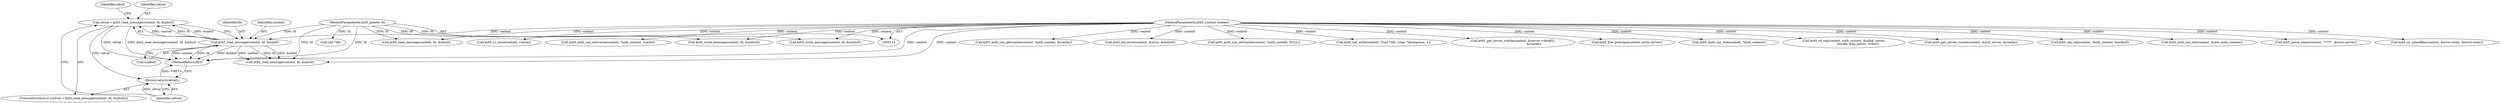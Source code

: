 digraph "0_krb5_102bb6ebf20f9174130c85c3b052ae104e5073ec_0@API" {
"1000165" [label="(Call,retval = krb5_read_message(context, fd, &inbuf))"];
"1000167" [label="(Call,krb5_read_message(context, fd, &inbuf))"];
"1000115" [label="(MethodParameterIn,krb5_context context)"];
"1000117" [label="(MethodParameterIn,krb5_pointer fd)"];
"1000172" [label="(Return,return(retval);)"];
"1000177" [label="(Identifier,inbuf)"];
"1000563" [label="(Call,krb5_write_message(context, fd, &outbuf))"];
"1000295" [label="(Call,krb5_auth_con_getrcache(context, *auth_context, &rcache))"];
"1000482" [label="(Call,krb5_mk_error(context, &error, &outbuf))"];
"1000594" [label="(Call,krb5_auth_con_setrcache(context, *auth_context, NULL))"];
"1000247" [label="(Call,krb5_net_write(context, *((int *)fd), (char *)&response, 1))"];
"1000165" [label="(Call,retval = krb5_read_message(context, fd, &inbuf))"];
"1000117" [label="(MethodParameterIn,krb5_pointer fd)"];
"1000169" [label="(Identifier,fd)"];
"1000166" [label="(Identifier,retval)"];
"1000322" [label="(Call,krb5_get_server_rcache(context, &server->data[0],\n                                             &rcache))"];
"1000504" [label="(Call,krb5_free_principal(context, error.server))"];
"1000579" [label="(Call,krb5_auth_con_free(context, *auth_context))"];
"1000173" [label="(Identifier,retval)"];
"1000115" [label="(MethodParameterIn,krb5_context context)"];
"1000601" [label="(MethodReturn,RET)"];
"1000172" [label="(Return,return(retval);)"];
"1000371" [label="(Call,krb5_rd_req(context, auth_context, &inbuf, server,\n                              keytab, &ap_option, ticket))"];
"1000250" [label="(Call,(int *)fd)"];
"1000523" [label="(Call,krb5_write_message(context, fd, &outbuf))"];
"1000346" [label="(Call,krb5_get_server_rcache(context, &null_server, &rcache))"];
"1000552" [label="(Call,krb5_mk_rep(context, *auth_context, &outbuf))"];
"1000164" [label="(ControlStructure,if ((retval = krb5_read_message(context, fd, &inbuf))))"];
"1000170" [label="(Call,&inbuf)"];
"1000205" [label="(Call,krb5_read_message(context, fd, &inbuf))"];
"1000284" [label="(Call,krb5_auth_con_init(context, &new_auth_context))"];
"1000269" [label="(Call,krb5_read_message(context, fd, &inbuf))"];
"1000167" [label="(Call,krb5_read_message(context, fd, &inbuf))"];
"1000417" [label="(Call,krb5_parse_name(context, \"????\", &error.server))"];
"1000396" [label="(Call,krb5_us_timeofday(context, &error.stime, &error.susec))"];
"1000168" [label="(Identifier,context)"];
"1000591" [label="(Call,krb5_rc_close(context, rcache))"];
"1000357" [label="(Call,krb5_auth_con_setrcache(context, *auth_context, rcache))"];
"1000165" -> "1000164"  [label="AST: "];
"1000165" -> "1000167"  [label="CFG: "];
"1000166" -> "1000165"  [label="AST: "];
"1000167" -> "1000165"  [label="AST: "];
"1000173" -> "1000165"  [label="CFG: "];
"1000177" -> "1000165"  [label="CFG: "];
"1000165" -> "1000601"  [label="DDG: retval"];
"1000165" -> "1000601"  [label="DDG: krb5_read_message(context, fd, &inbuf)"];
"1000167" -> "1000165"  [label="DDG: context"];
"1000167" -> "1000165"  [label="DDG: fd"];
"1000167" -> "1000165"  [label="DDG: &inbuf"];
"1000165" -> "1000172"  [label="DDG: retval"];
"1000167" -> "1000170"  [label="CFG: "];
"1000168" -> "1000167"  [label="AST: "];
"1000169" -> "1000167"  [label="AST: "];
"1000170" -> "1000167"  [label="AST: "];
"1000167" -> "1000601"  [label="DDG: context"];
"1000167" -> "1000601"  [label="DDG: fd"];
"1000167" -> "1000601"  [label="DDG: &inbuf"];
"1000115" -> "1000167"  [label="DDG: context"];
"1000117" -> "1000167"  [label="DDG: fd"];
"1000167" -> "1000205"  [label="DDG: context"];
"1000167" -> "1000205"  [label="DDG: fd"];
"1000167" -> "1000205"  [label="DDG: &inbuf"];
"1000115" -> "1000114"  [label="AST: "];
"1000115" -> "1000601"  [label="DDG: context"];
"1000115" -> "1000205"  [label="DDG: context"];
"1000115" -> "1000247"  [label="DDG: context"];
"1000115" -> "1000269"  [label="DDG: context"];
"1000115" -> "1000284"  [label="DDG: context"];
"1000115" -> "1000295"  [label="DDG: context"];
"1000115" -> "1000322"  [label="DDG: context"];
"1000115" -> "1000346"  [label="DDG: context"];
"1000115" -> "1000357"  [label="DDG: context"];
"1000115" -> "1000371"  [label="DDG: context"];
"1000115" -> "1000396"  [label="DDG: context"];
"1000115" -> "1000417"  [label="DDG: context"];
"1000115" -> "1000482"  [label="DDG: context"];
"1000115" -> "1000504"  [label="DDG: context"];
"1000115" -> "1000523"  [label="DDG: context"];
"1000115" -> "1000552"  [label="DDG: context"];
"1000115" -> "1000563"  [label="DDG: context"];
"1000115" -> "1000579"  [label="DDG: context"];
"1000115" -> "1000591"  [label="DDG: context"];
"1000115" -> "1000594"  [label="DDG: context"];
"1000117" -> "1000114"  [label="AST: "];
"1000117" -> "1000601"  [label="DDG: fd"];
"1000117" -> "1000205"  [label="DDG: fd"];
"1000117" -> "1000250"  [label="DDG: fd"];
"1000117" -> "1000269"  [label="DDG: fd"];
"1000117" -> "1000523"  [label="DDG: fd"];
"1000117" -> "1000563"  [label="DDG: fd"];
"1000172" -> "1000164"  [label="AST: "];
"1000172" -> "1000173"  [label="CFG: "];
"1000173" -> "1000172"  [label="AST: "];
"1000601" -> "1000172"  [label="CFG: "];
"1000172" -> "1000601"  [label="DDG: <RET>"];
"1000173" -> "1000172"  [label="DDG: retval"];
}

